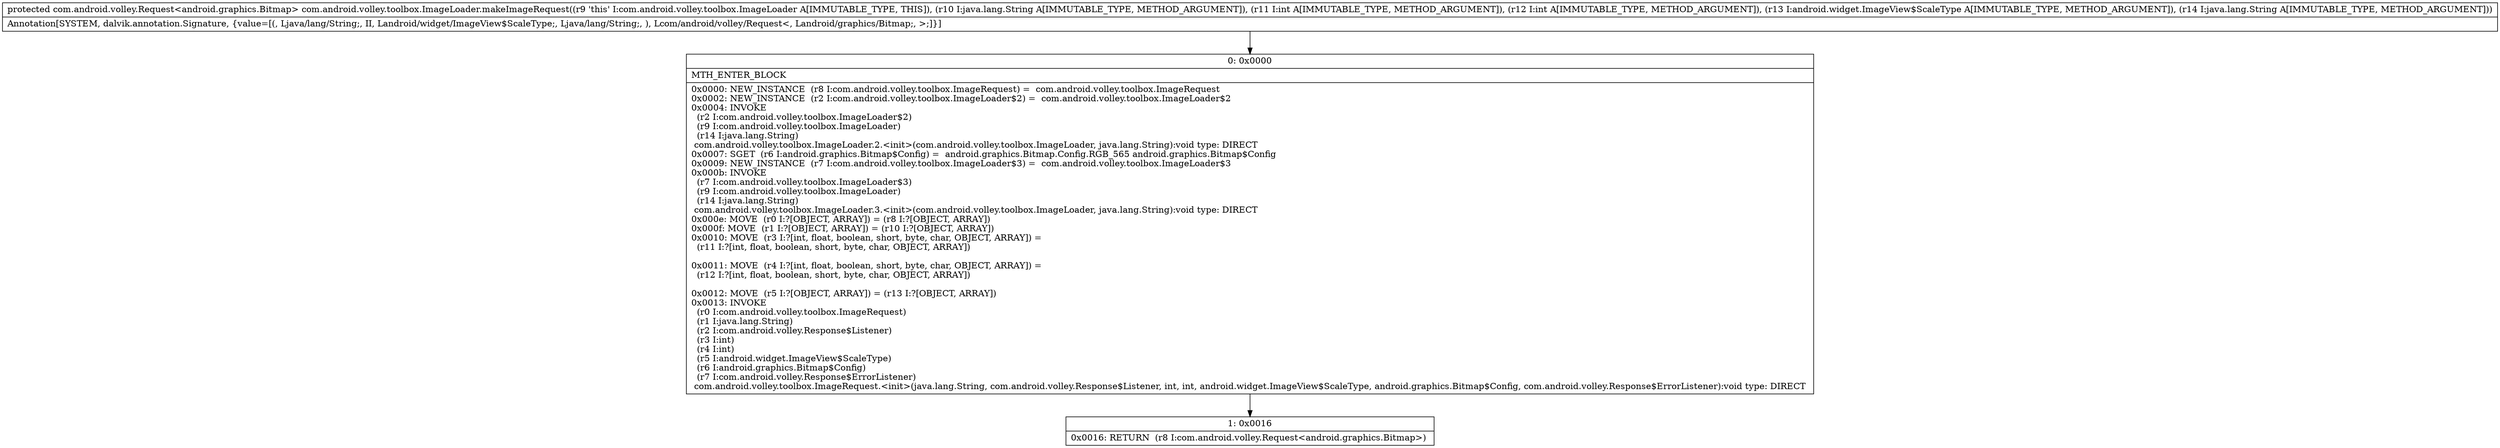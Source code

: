 digraph "CFG forcom.android.volley.toolbox.ImageLoader.makeImageRequest(Ljava\/lang\/String;IILandroid\/widget\/ImageView$ScaleType;Ljava\/lang\/String;)Lcom\/android\/volley\/Request;" {
Node_0 [shape=record,label="{0\:\ 0x0000|MTH_ENTER_BLOCK\l|0x0000: NEW_INSTANCE  (r8 I:com.android.volley.toolbox.ImageRequest) =  com.android.volley.toolbox.ImageRequest \l0x0002: NEW_INSTANCE  (r2 I:com.android.volley.toolbox.ImageLoader$2) =  com.android.volley.toolbox.ImageLoader$2 \l0x0004: INVOKE  \l  (r2 I:com.android.volley.toolbox.ImageLoader$2)\l  (r9 I:com.android.volley.toolbox.ImageLoader)\l  (r14 I:java.lang.String)\l com.android.volley.toolbox.ImageLoader.2.\<init\>(com.android.volley.toolbox.ImageLoader, java.lang.String):void type: DIRECT \l0x0007: SGET  (r6 I:android.graphics.Bitmap$Config) =  android.graphics.Bitmap.Config.RGB_565 android.graphics.Bitmap$Config \l0x0009: NEW_INSTANCE  (r7 I:com.android.volley.toolbox.ImageLoader$3) =  com.android.volley.toolbox.ImageLoader$3 \l0x000b: INVOKE  \l  (r7 I:com.android.volley.toolbox.ImageLoader$3)\l  (r9 I:com.android.volley.toolbox.ImageLoader)\l  (r14 I:java.lang.String)\l com.android.volley.toolbox.ImageLoader.3.\<init\>(com.android.volley.toolbox.ImageLoader, java.lang.String):void type: DIRECT \l0x000e: MOVE  (r0 I:?[OBJECT, ARRAY]) = (r8 I:?[OBJECT, ARRAY]) \l0x000f: MOVE  (r1 I:?[OBJECT, ARRAY]) = (r10 I:?[OBJECT, ARRAY]) \l0x0010: MOVE  (r3 I:?[int, float, boolean, short, byte, char, OBJECT, ARRAY]) = \l  (r11 I:?[int, float, boolean, short, byte, char, OBJECT, ARRAY])\l \l0x0011: MOVE  (r4 I:?[int, float, boolean, short, byte, char, OBJECT, ARRAY]) = \l  (r12 I:?[int, float, boolean, short, byte, char, OBJECT, ARRAY])\l \l0x0012: MOVE  (r5 I:?[OBJECT, ARRAY]) = (r13 I:?[OBJECT, ARRAY]) \l0x0013: INVOKE  \l  (r0 I:com.android.volley.toolbox.ImageRequest)\l  (r1 I:java.lang.String)\l  (r2 I:com.android.volley.Response$Listener)\l  (r3 I:int)\l  (r4 I:int)\l  (r5 I:android.widget.ImageView$ScaleType)\l  (r6 I:android.graphics.Bitmap$Config)\l  (r7 I:com.android.volley.Response$ErrorListener)\l com.android.volley.toolbox.ImageRequest.\<init\>(java.lang.String, com.android.volley.Response$Listener, int, int, android.widget.ImageView$ScaleType, android.graphics.Bitmap$Config, com.android.volley.Response$ErrorListener):void type: DIRECT \l}"];
Node_1 [shape=record,label="{1\:\ 0x0016|0x0016: RETURN  (r8 I:com.android.volley.Request\<android.graphics.Bitmap\>) \l}"];
MethodNode[shape=record,label="{protected com.android.volley.Request\<android.graphics.Bitmap\> com.android.volley.toolbox.ImageLoader.makeImageRequest((r9 'this' I:com.android.volley.toolbox.ImageLoader A[IMMUTABLE_TYPE, THIS]), (r10 I:java.lang.String A[IMMUTABLE_TYPE, METHOD_ARGUMENT]), (r11 I:int A[IMMUTABLE_TYPE, METHOD_ARGUMENT]), (r12 I:int A[IMMUTABLE_TYPE, METHOD_ARGUMENT]), (r13 I:android.widget.ImageView$ScaleType A[IMMUTABLE_TYPE, METHOD_ARGUMENT]), (r14 I:java.lang.String A[IMMUTABLE_TYPE, METHOD_ARGUMENT]))  | Annotation[SYSTEM, dalvik.annotation.Signature, \{value=[(, Ljava\/lang\/String;, II, Landroid\/widget\/ImageView$ScaleType;, Ljava\/lang\/String;, ), Lcom\/android\/volley\/Request\<, Landroid\/graphics\/Bitmap;, \>;]\}]\l}"];
MethodNode -> Node_0;
Node_0 -> Node_1;
}

